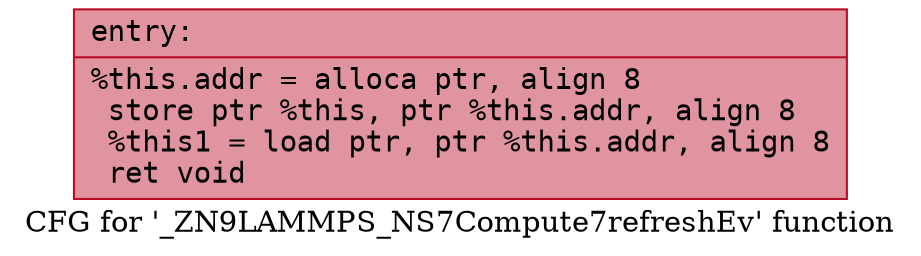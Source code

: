 digraph "CFG for '_ZN9LAMMPS_NS7Compute7refreshEv' function" {
	label="CFG for '_ZN9LAMMPS_NS7Compute7refreshEv' function";

	Node0x557a4d498630 [shape=record,color="#b70d28ff", style=filled, fillcolor="#b70d2870" fontname="Courier",label="{entry:\l|  %this.addr = alloca ptr, align 8\l  store ptr %this, ptr %this.addr, align 8\l  %this1 = load ptr, ptr %this.addr, align 8\l  ret void\l}"];
}
